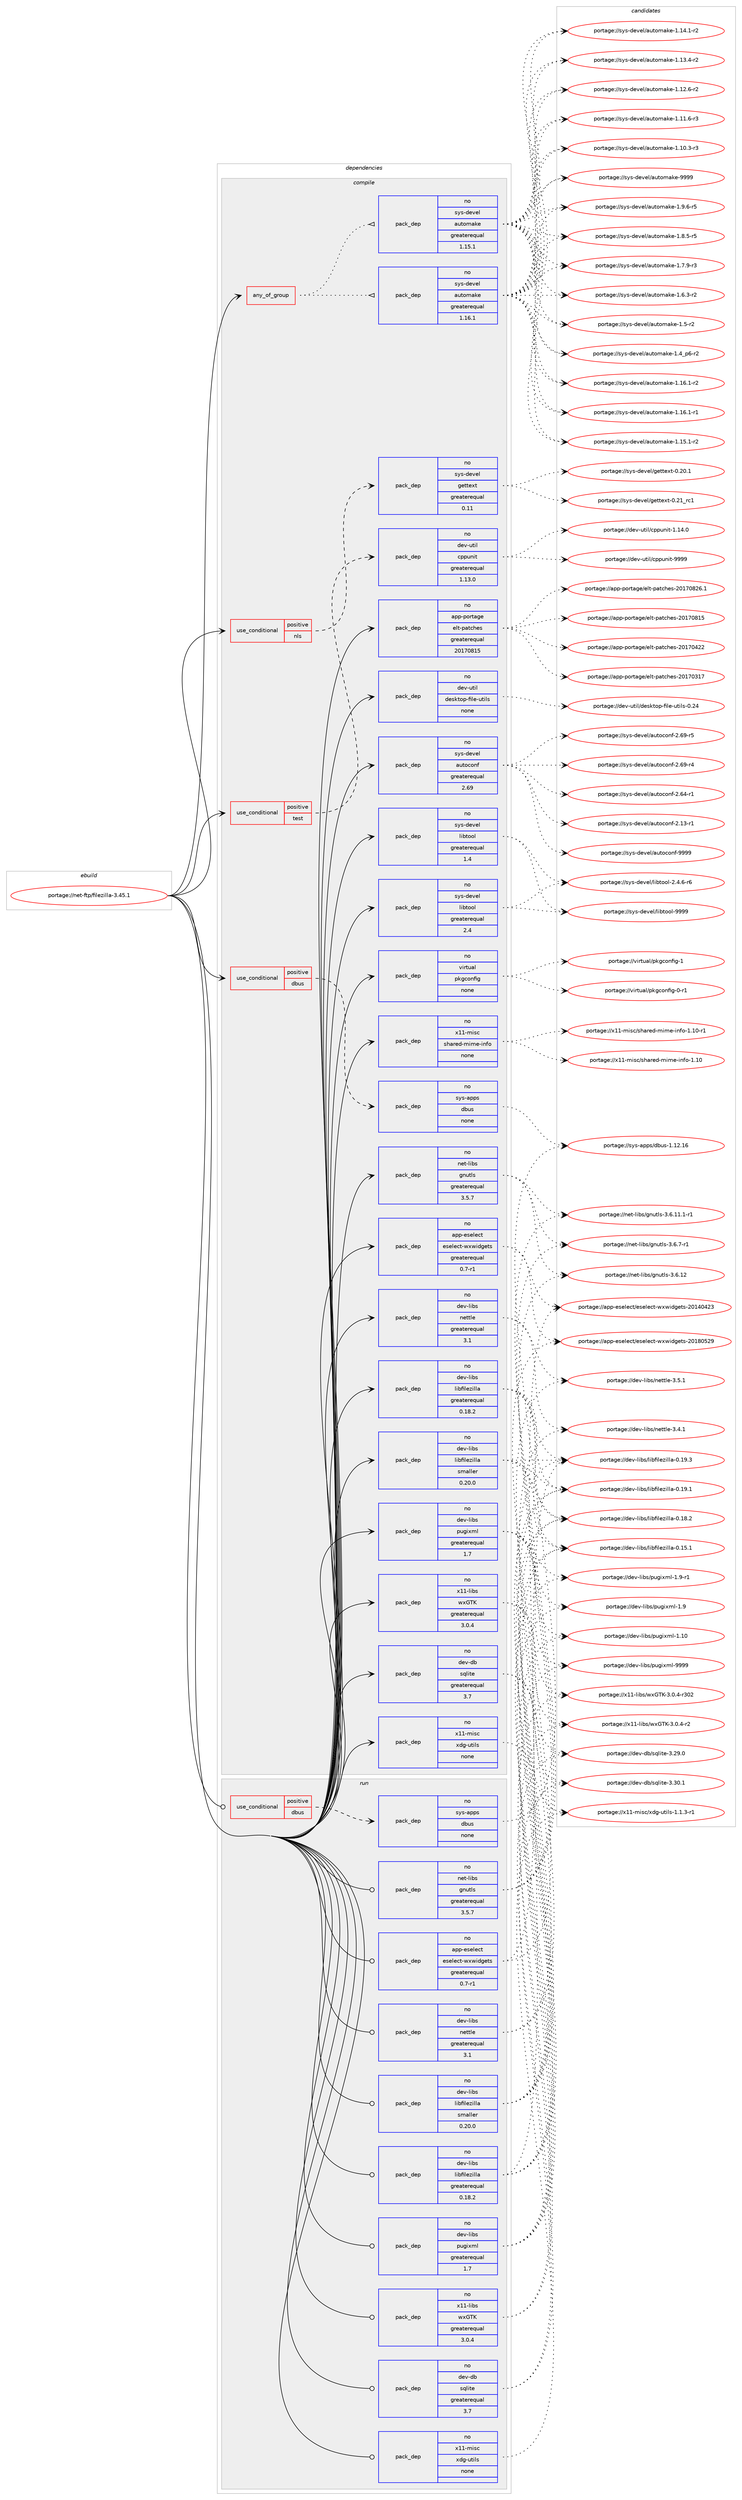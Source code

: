 digraph prolog {

# *************
# Graph options
# *************

newrank=true;
concentrate=true;
compound=true;
graph [rankdir=LR,fontname=Helvetica,fontsize=10,ranksep=1.5];#, ranksep=2.5, nodesep=0.2];
edge  [arrowhead=vee];
node  [fontname=Helvetica,fontsize=10];

# **********
# The ebuild
# **********

subgraph cluster_leftcol {
color=gray;
rank=same;
label=<<i>ebuild</i>>;
id [label="portage://net-ftp/filezilla-3.45.1", color=red, width=4, href="../net-ftp/filezilla-3.45.1.svg"];
}

# ****************
# The dependencies
# ****************

subgraph cluster_midcol {
color=gray;
label=<<i>dependencies</i>>;
subgraph cluster_compile {
fillcolor="#eeeeee";
style=filled;
label=<<i>compile</i>>;
subgraph any2278 {
dependency147575 [label=<<TABLE BORDER="0" CELLBORDER="1" CELLSPACING="0" CELLPADDING="4"><TR><TD CELLPADDING="10">any_of_group</TD></TR></TABLE>>, shape=none, color=red];subgraph pack112864 {
dependency147576 [label=<<TABLE BORDER="0" CELLBORDER="1" CELLSPACING="0" CELLPADDING="4" WIDTH="220"><TR><TD ROWSPAN="6" CELLPADDING="30">pack_dep</TD></TR><TR><TD WIDTH="110">no</TD></TR><TR><TD>sys-devel</TD></TR><TR><TD>automake</TD></TR><TR><TD>greaterequal</TD></TR><TR><TD>1.16.1</TD></TR></TABLE>>, shape=none, color=blue];
}
dependency147575:e -> dependency147576:w [weight=20,style="dotted",arrowhead="oinv"];
subgraph pack112865 {
dependency147577 [label=<<TABLE BORDER="0" CELLBORDER="1" CELLSPACING="0" CELLPADDING="4" WIDTH="220"><TR><TD ROWSPAN="6" CELLPADDING="30">pack_dep</TD></TR><TR><TD WIDTH="110">no</TD></TR><TR><TD>sys-devel</TD></TR><TR><TD>automake</TD></TR><TR><TD>greaterequal</TD></TR><TR><TD>1.15.1</TD></TR></TABLE>>, shape=none, color=blue];
}
dependency147575:e -> dependency147577:w [weight=20,style="dotted",arrowhead="oinv"];
}
id:e -> dependency147575:w [weight=20,style="solid",arrowhead="vee"];
subgraph cond32281 {
dependency147578 [label=<<TABLE BORDER="0" CELLBORDER="1" CELLSPACING="0" CELLPADDING="4"><TR><TD ROWSPAN="3" CELLPADDING="10">use_conditional</TD></TR><TR><TD>positive</TD></TR><TR><TD>dbus</TD></TR></TABLE>>, shape=none, color=red];
subgraph pack112866 {
dependency147579 [label=<<TABLE BORDER="0" CELLBORDER="1" CELLSPACING="0" CELLPADDING="4" WIDTH="220"><TR><TD ROWSPAN="6" CELLPADDING="30">pack_dep</TD></TR><TR><TD WIDTH="110">no</TD></TR><TR><TD>sys-apps</TD></TR><TR><TD>dbus</TD></TR><TR><TD>none</TD></TR><TR><TD></TD></TR></TABLE>>, shape=none, color=blue];
}
dependency147578:e -> dependency147579:w [weight=20,style="dashed",arrowhead="vee"];
}
id:e -> dependency147578:w [weight=20,style="solid",arrowhead="vee"];
subgraph cond32282 {
dependency147580 [label=<<TABLE BORDER="0" CELLBORDER="1" CELLSPACING="0" CELLPADDING="4"><TR><TD ROWSPAN="3" CELLPADDING="10">use_conditional</TD></TR><TR><TD>positive</TD></TR><TR><TD>nls</TD></TR></TABLE>>, shape=none, color=red];
subgraph pack112867 {
dependency147581 [label=<<TABLE BORDER="0" CELLBORDER="1" CELLSPACING="0" CELLPADDING="4" WIDTH="220"><TR><TD ROWSPAN="6" CELLPADDING="30">pack_dep</TD></TR><TR><TD WIDTH="110">no</TD></TR><TR><TD>sys-devel</TD></TR><TR><TD>gettext</TD></TR><TR><TD>greaterequal</TD></TR><TR><TD>0.11</TD></TR></TABLE>>, shape=none, color=blue];
}
dependency147580:e -> dependency147581:w [weight=20,style="dashed",arrowhead="vee"];
}
id:e -> dependency147580:w [weight=20,style="solid",arrowhead="vee"];
subgraph cond32283 {
dependency147582 [label=<<TABLE BORDER="0" CELLBORDER="1" CELLSPACING="0" CELLPADDING="4"><TR><TD ROWSPAN="3" CELLPADDING="10">use_conditional</TD></TR><TR><TD>positive</TD></TR><TR><TD>test</TD></TR></TABLE>>, shape=none, color=red];
subgraph pack112868 {
dependency147583 [label=<<TABLE BORDER="0" CELLBORDER="1" CELLSPACING="0" CELLPADDING="4" WIDTH="220"><TR><TD ROWSPAN="6" CELLPADDING="30">pack_dep</TD></TR><TR><TD WIDTH="110">no</TD></TR><TR><TD>dev-util</TD></TR><TR><TD>cppunit</TD></TR><TR><TD>greaterequal</TD></TR><TR><TD>1.13.0</TD></TR></TABLE>>, shape=none, color=blue];
}
dependency147582:e -> dependency147583:w [weight=20,style="dashed",arrowhead="vee"];
}
id:e -> dependency147582:w [weight=20,style="solid",arrowhead="vee"];
subgraph pack112869 {
dependency147584 [label=<<TABLE BORDER="0" CELLBORDER="1" CELLSPACING="0" CELLPADDING="4" WIDTH="220"><TR><TD ROWSPAN="6" CELLPADDING="30">pack_dep</TD></TR><TR><TD WIDTH="110">no</TD></TR><TR><TD>app-eselect</TD></TR><TR><TD>eselect-wxwidgets</TD></TR><TR><TD>greaterequal</TD></TR><TR><TD>0.7-r1</TD></TR></TABLE>>, shape=none, color=blue];
}
id:e -> dependency147584:w [weight=20,style="solid",arrowhead="vee"];
subgraph pack112870 {
dependency147585 [label=<<TABLE BORDER="0" CELLBORDER="1" CELLSPACING="0" CELLPADDING="4" WIDTH="220"><TR><TD ROWSPAN="6" CELLPADDING="30">pack_dep</TD></TR><TR><TD WIDTH="110">no</TD></TR><TR><TD>app-portage</TD></TR><TR><TD>elt-patches</TD></TR><TR><TD>greaterequal</TD></TR><TR><TD>20170815</TD></TR></TABLE>>, shape=none, color=blue];
}
id:e -> dependency147585:w [weight=20,style="solid",arrowhead="vee"];
subgraph pack112871 {
dependency147586 [label=<<TABLE BORDER="0" CELLBORDER="1" CELLSPACING="0" CELLPADDING="4" WIDTH="220"><TR><TD ROWSPAN="6" CELLPADDING="30">pack_dep</TD></TR><TR><TD WIDTH="110">no</TD></TR><TR><TD>dev-db</TD></TR><TR><TD>sqlite</TD></TR><TR><TD>greaterequal</TD></TR><TR><TD>3.7</TD></TR></TABLE>>, shape=none, color=blue];
}
id:e -> dependency147586:w [weight=20,style="solid",arrowhead="vee"];
subgraph pack112872 {
dependency147587 [label=<<TABLE BORDER="0" CELLBORDER="1" CELLSPACING="0" CELLPADDING="4" WIDTH="220"><TR><TD ROWSPAN="6" CELLPADDING="30">pack_dep</TD></TR><TR><TD WIDTH="110">no</TD></TR><TR><TD>dev-libs</TD></TR><TR><TD>libfilezilla</TD></TR><TR><TD>greaterequal</TD></TR><TR><TD>0.18.2</TD></TR></TABLE>>, shape=none, color=blue];
}
id:e -> dependency147587:w [weight=20,style="solid",arrowhead="vee"];
subgraph pack112873 {
dependency147588 [label=<<TABLE BORDER="0" CELLBORDER="1" CELLSPACING="0" CELLPADDING="4" WIDTH="220"><TR><TD ROWSPAN="6" CELLPADDING="30">pack_dep</TD></TR><TR><TD WIDTH="110">no</TD></TR><TR><TD>dev-libs</TD></TR><TR><TD>libfilezilla</TD></TR><TR><TD>smaller</TD></TR><TR><TD>0.20.0</TD></TR></TABLE>>, shape=none, color=blue];
}
id:e -> dependency147588:w [weight=20,style="solid",arrowhead="vee"];
subgraph pack112874 {
dependency147589 [label=<<TABLE BORDER="0" CELLBORDER="1" CELLSPACING="0" CELLPADDING="4" WIDTH="220"><TR><TD ROWSPAN="6" CELLPADDING="30">pack_dep</TD></TR><TR><TD WIDTH="110">no</TD></TR><TR><TD>dev-libs</TD></TR><TR><TD>nettle</TD></TR><TR><TD>greaterequal</TD></TR><TR><TD>3.1</TD></TR></TABLE>>, shape=none, color=blue];
}
id:e -> dependency147589:w [weight=20,style="solid",arrowhead="vee"];
subgraph pack112875 {
dependency147590 [label=<<TABLE BORDER="0" CELLBORDER="1" CELLSPACING="0" CELLPADDING="4" WIDTH="220"><TR><TD ROWSPAN="6" CELLPADDING="30">pack_dep</TD></TR><TR><TD WIDTH="110">no</TD></TR><TR><TD>dev-libs</TD></TR><TR><TD>pugixml</TD></TR><TR><TD>greaterequal</TD></TR><TR><TD>1.7</TD></TR></TABLE>>, shape=none, color=blue];
}
id:e -> dependency147590:w [weight=20,style="solid",arrowhead="vee"];
subgraph pack112876 {
dependency147591 [label=<<TABLE BORDER="0" CELLBORDER="1" CELLSPACING="0" CELLPADDING="4" WIDTH="220"><TR><TD ROWSPAN="6" CELLPADDING="30">pack_dep</TD></TR><TR><TD WIDTH="110">no</TD></TR><TR><TD>dev-util</TD></TR><TR><TD>desktop-file-utils</TD></TR><TR><TD>none</TD></TR><TR><TD></TD></TR></TABLE>>, shape=none, color=blue];
}
id:e -> dependency147591:w [weight=20,style="solid",arrowhead="vee"];
subgraph pack112877 {
dependency147592 [label=<<TABLE BORDER="0" CELLBORDER="1" CELLSPACING="0" CELLPADDING="4" WIDTH="220"><TR><TD ROWSPAN="6" CELLPADDING="30">pack_dep</TD></TR><TR><TD WIDTH="110">no</TD></TR><TR><TD>net-libs</TD></TR><TR><TD>gnutls</TD></TR><TR><TD>greaterequal</TD></TR><TR><TD>3.5.7</TD></TR></TABLE>>, shape=none, color=blue];
}
id:e -> dependency147592:w [weight=20,style="solid",arrowhead="vee"];
subgraph pack112878 {
dependency147593 [label=<<TABLE BORDER="0" CELLBORDER="1" CELLSPACING="0" CELLPADDING="4" WIDTH="220"><TR><TD ROWSPAN="6" CELLPADDING="30">pack_dep</TD></TR><TR><TD WIDTH="110">no</TD></TR><TR><TD>sys-devel</TD></TR><TR><TD>autoconf</TD></TR><TR><TD>greaterequal</TD></TR><TR><TD>2.69</TD></TR></TABLE>>, shape=none, color=blue];
}
id:e -> dependency147593:w [weight=20,style="solid",arrowhead="vee"];
subgraph pack112879 {
dependency147594 [label=<<TABLE BORDER="0" CELLBORDER="1" CELLSPACING="0" CELLPADDING="4" WIDTH="220"><TR><TD ROWSPAN="6" CELLPADDING="30">pack_dep</TD></TR><TR><TD WIDTH="110">no</TD></TR><TR><TD>sys-devel</TD></TR><TR><TD>libtool</TD></TR><TR><TD>greaterequal</TD></TR><TR><TD>1.4</TD></TR></TABLE>>, shape=none, color=blue];
}
id:e -> dependency147594:w [weight=20,style="solid",arrowhead="vee"];
subgraph pack112880 {
dependency147595 [label=<<TABLE BORDER="0" CELLBORDER="1" CELLSPACING="0" CELLPADDING="4" WIDTH="220"><TR><TD ROWSPAN="6" CELLPADDING="30">pack_dep</TD></TR><TR><TD WIDTH="110">no</TD></TR><TR><TD>sys-devel</TD></TR><TR><TD>libtool</TD></TR><TR><TD>greaterequal</TD></TR><TR><TD>2.4</TD></TR></TABLE>>, shape=none, color=blue];
}
id:e -> dependency147595:w [weight=20,style="solid",arrowhead="vee"];
subgraph pack112881 {
dependency147596 [label=<<TABLE BORDER="0" CELLBORDER="1" CELLSPACING="0" CELLPADDING="4" WIDTH="220"><TR><TD ROWSPAN="6" CELLPADDING="30">pack_dep</TD></TR><TR><TD WIDTH="110">no</TD></TR><TR><TD>virtual</TD></TR><TR><TD>pkgconfig</TD></TR><TR><TD>none</TD></TR><TR><TD></TD></TR></TABLE>>, shape=none, color=blue];
}
id:e -> dependency147596:w [weight=20,style="solid",arrowhead="vee"];
subgraph pack112882 {
dependency147597 [label=<<TABLE BORDER="0" CELLBORDER="1" CELLSPACING="0" CELLPADDING="4" WIDTH="220"><TR><TD ROWSPAN="6" CELLPADDING="30">pack_dep</TD></TR><TR><TD WIDTH="110">no</TD></TR><TR><TD>x11-libs</TD></TR><TR><TD>wxGTK</TD></TR><TR><TD>greaterequal</TD></TR><TR><TD>3.0.4</TD></TR></TABLE>>, shape=none, color=blue];
}
id:e -> dependency147597:w [weight=20,style="solid",arrowhead="vee"];
subgraph pack112883 {
dependency147598 [label=<<TABLE BORDER="0" CELLBORDER="1" CELLSPACING="0" CELLPADDING="4" WIDTH="220"><TR><TD ROWSPAN="6" CELLPADDING="30">pack_dep</TD></TR><TR><TD WIDTH="110">no</TD></TR><TR><TD>x11-misc</TD></TR><TR><TD>shared-mime-info</TD></TR><TR><TD>none</TD></TR><TR><TD></TD></TR></TABLE>>, shape=none, color=blue];
}
id:e -> dependency147598:w [weight=20,style="solid",arrowhead="vee"];
subgraph pack112884 {
dependency147599 [label=<<TABLE BORDER="0" CELLBORDER="1" CELLSPACING="0" CELLPADDING="4" WIDTH="220"><TR><TD ROWSPAN="6" CELLPADDING="30">pack_dep</TD></TR><TR><TD WIDTH="110">no</TD></TR><TR><TD>x11-misc</TD></TR><TR><TD>xdg-utils</TD></TR><TR><TD>none</TD></TR><TR><TD></TD></TR></TABLE>>, shape=none, color=blue];
}
id:e -> dependency147599:w [weight=20,style="solid",arrowhead="vee"];
}
subgraph cluster_compileandrun {
fillcolor="#eeeeee";
style=filled;
label=<<i>compile and run</i>>;
}
subgraph cluster_run {
fillcolor="#eeeeee";
style=filled;
label=<<i>run</i>>;
subgraph cond32284 {
dependency147600 [label=<<TABLE BORDER="0" CELLBORDER="1" CELLSPACING="0" CELLPADDING="4"><TR><TD ROWSPAN="3" CELLPADDING="10">use_conditional</TD></TR><TR><TD>positive</TD></TR><TR><TD>dbus</TD></TR></TABLE>>, shape=none, color=red];
subgraph pack112885 {
dependency147601 [label=<<TABLE BORDER="0" CELLBORDER="1" CELLSPACING="0" CELLPADDING="4" WIDTH="220"><TR><TD ROWSPAN="6" CELLPADDING="30">pack_dep</TD></TR><TR><TD WIDTH="110">no</TD></TR><TR><TD>sys-apps</TD></TR><TR><TD>dbus</TD></TR><TR><TD>none</TD></TR><TR><TD></TD></TR></TABLE>>, shape=none, color=blue];
}
dependency147600:e -> dependency147601:w [weight=20,style="dashed",arrowhead="vee"];
}
id:e -> dependency147600:w [weight=20,style="solid",arrowhead="odot"];
subgraph pack112886 {
dependency147602 [label=<<TABLE BORDER="0" CELLBORDER="1" CELLSPACING="0" CELLPADDING="4" WIDTH="220"><TR><TD ROWSPAN="6" CELLPADDING="30">pack_dep</TD></TR><TR><TD WIDTH="110">no</TD></TR><TR><TD>app-eselect</TD></TR><TR><TD>eselect-wxwidgets</TD></TR><TR><TD>greaterequal</TD></TR><TR><TD>0.7-r1</TD></TR></TABLE>>, shape=none, color=blue];
}
id:e -> dependency147602:w [weight=20,style="solid",arrowhead="odot"];
subgraph pack112887 {
dependency147603 [label=<<TABLE BORDER="0" CELLBORDER="1" CELLSPACING="0" CELLPADDING="4" WIDTH="220"><TR><TD ROWSPAN="6" CELLPADDING="30">pack_dep</TD></TR><TR><TD WIDTH="110">no</TD></TR><TR><TD>dev-db</TD></TR><TR><TD>sqlite</TD></TR><TR><TD>greaterequal</TD></TR><TR><TD>3.7</TD></TR></TABLE>>, shape=none, color=blue];
}
id:e -> dependency147603:w [weight=20,style="solid",arrowhead="odot"];
subgraph pack112888 {
dependency147604 [label=<<TABLE BORDER="0" CELLBORDER="1" CELLSPACING="0" CELLPADDING="4" WIDTH="220"><TR><TD ROWSPAN="6" CELLPADDING="30">pack_dep</TD></TR><TR><TD WIDTH="110">no</TD></TR><TR><TD>dev-libs</TD></TR><TR><TD>libfilezilla</TD></TR><TR><TD>greaterequal</TD></TR><TR><TD>0.18.2</TD></TR></TABLE>>, shape=none, color=blue];
}
id:e -> dependency147604:w [weight=20,style="solid",arrowhead="odot"];
subgraph pack112889 {
dependency147605 [label=<<TABLE BORDER="0" CELLBORDER="1" CELLSPACING="0" CELLPADDING="4" WIDTH="220"><TR><TD ROWSPAN="6" CELLPADDING="30">pack_dep</TD></TR><TR><TD WIDTH="110">no</TD></TR><TR><TD>dev-libs</TD></TR><TR><TD>libfilezilla</TD></TR><TR><TD>smaller</TD></TR><TR><TD>0.20.0</TD></TR></TABLE>>, shape=none, color=blue];
}
id:e -> dependency147605:w [weight=20,style="solid",arrowhead="odot"];
subgraph pack112890 {
dependency147606 [label=<<TABLE BORDER="0" CELLBORDER="1" CELLSPACING="0" CELLPADDING="4" WIDTH="220"><TR><TD ROWSPAN="6" CELLPADDING="30">pack_dep</TD></TR><TR><TD WIDTH="110">no</TD></TR><TR><TD>dev-libs</TD></TR><TR><TD>nettle</TD></TR><TR><TD>greaterequal</TD></TR><TR><TD>3.1</TD></TR></TABLE>>, shape=none, color=blue];
}
id:e -> dependency147606:w [weight=20,style="solid",arrowhead="odot"];
subgraph pack112891 {
dependency147607 [label=<<TABLE BORDER="0" CELLBORDER="1" CELLSPACING="0" CELLPADDING="4" WIDTH="220"><TR><TD ROWSPAN="6" CELLPADDING="30">pack_dep</TD></TR><TR><TD WIDTH="110">no</TD></TR><TR><TD>dev-libs</TD></TR><TR><TD>pugixml</TD></TR><TR><TD>greaterequal</TD></TR><TR><TD>1.7</TD></TR></TABLE>>, shape=none, color=blue];
}
id:e -> dependency147607:w [weight=20,style="solid",arrowhead="odot"];
subgraph pack112892 {
dependency147608 [label=<<TABLE BORDER="0" CELLBORDER="1" CELLSPACING="0" CELLPADDING="4" WIDTH="220"><TR><TD ROWSPAN="6" CELLPADDING="30">pack_dep</TD></TR><TR><TD WIDTH="110">no</TD></TR><TR><TD>net-libs</TD></TR><TR><TD>gnutls</TD></TR><TR><TD>greaterequal</TD></TR><TR><TD>3.5.7</TD></TR></TABLE>>, shape=none, color=blue];
}
id:e -> dependency147608:w [weight=20,style="solid",arrowhead="odot"];
subgraph pack112893 {
dependency147609 [label=<<TABLE BORDER="0" CELLBORDER="1" CELLSPACING="0" CELLPADDING="4" WIDTH="220"><TR><TD ROWSPAN="6" CELLPADDING="30">pack_dep</TD></TR><TR><TD WIDTH="110">no</TD></TR><TR><TD>x11-libs</TD></TR><TR><TD>wxGTK</TD></TR><TR><TD>greaterequal</TD></TR><TR><TD>3.0.4</TD></TR></TABLE>>, shape=none, color=blue];
}
id:e -> dependency147609:w [weight=20,style="solid",arrowhead="odot"];
subgraph pack112894 {
dependency147610 [label=<<TABLE BORDER="0" CELLBORDER="1" CELLSPACING="0" CELLPADDING="4" WIDTH="220"><TR><TD ROWSPAN="6" CELLPADDING="30">pack_dep</TD></TR><TR><TD WIDTH="110">no</TD></TR><TR><TD>x11-misc</TD></TR><TR><TD>xdg-utils</TD></TR><TR><TD>none</TD></TR><TR><TD></TD></TR></TABLE>>, shape=none, color=blue];
}
id:e -> dependency147610:w [weight=20,style="solid",arrowhead="odot"];
}
}

# **************
# The candidates
# **************

subgraph cluster_choices {
rank=same;
color=gray;
label=<<i>candidates</i>>;

subgraph choice112864 {
color=black;
nodesep=1;
choice115121115451001011181011084797117116111109971071014557575757 [label="portage://sys-devel/automake-9999", color=red, width=4,href="../sys-devel/automake-9999.svg"];
choice115121115451001011181011084797117116111109971071014549465746544511453 [label="portage://sys-devel/automake-1.9.6-r5", color=red, width=4,href="../sys-devel/automake-1.9.6-r5.svg"];
choice115121115451001011181011084797117116111109971071014549465646534511453 [label="portage://sys-devel/automake-1.8.5-r5", color=red, width=4,href="../sys-devel/automake-1.8.5-r5.svg"];
choice115121115451001011181011084797117116111109971071014549465546574511451 [label="portage://sys-devel/automake-1.7.9-r3", color=red, width=4,href="../sys-devel/automake-1.7.9-r3.svg"];
choice115121115451001011181011084797117116111109971071014549465446514511450 [label="portage://sys-devel/automake-1.6.3-r2", color=red, width=4,href="../sys-devel/automake-1.6.3-r2.svg"];
choice11512111545100101118101108479711711611110997107101454946534511450 [label="portage://sys-devel/automake-1.5-r2", color=red, width=4,href="../sys-devel/automake-1.5-r2.svg"];
choice115121115451001011181011084797117116111109971071014549465295112544511450 [label="portage://sys-devel/automake-1.4_p6-r2", color=red, width=4,href="../sys-devel/automake-1.4_p6-r2.svg"];
choice11512111545100101118101108479711711611110997107101454946495446494511450 [label="portage://sys-devel/automake-1.16.1-r2", color=red, width=4,href="../sys-devel/automake-1.16.1-r2.svg"];
choice11512111545100101118101108479711711611110997107101454946495446494511449 [label="portage://sys-devel/automake-1.16.1-r1", color=red, width=4,href="../sys-devel/automake-1.16.1-r1.svg"];
choice11512111545100101118101108479711711611110997107101454946495346494511450 [label="portage://sys-devel/automake-1.15.1-r2", color=red, width=4,href="../sys-devel/automake-1.15.1-r2.svg"];
choice11512111545100101118101108479711711611110997107101454946495246494511450 [label="portage://sys-devel/automake-1.14.1-r2", color=red, width=4,href="../sys-devel/automake-1.14.1-r2.svg"];
choice11512111545100101118101108479711711611110997107101454946495146524511450 [label="portage://sys-devel/automake-1.13.4-r2", color=red, width=4,href="../sys-devel/automake-1.13.4-r2.svg"];
choice11512111545100101118101108479711711611110997107101454946495046544511450 [label="portage://sys-devel/automake-1.12.6-r2", color=red, width=4,href="../sys-devel/automake-1.12.6-r2.svg"];
choice11512111545100101118101108479711711611110997107101454946494946544511451 [label="portage://sys-devel/automake-1.11.6-r3", color=red, width=4,href="../sys-devel/automake-1.11.6-r3.svg"];
choice11512111545100101118101108479711711611110997107101454946494846514511451 [label="portage://sys-devel/automake-1.10.3-r3", color=red, width=4,href="../sys-devel/automake-1.10.3-r3.svg"];
dependency147576:e -> choice115121115451001011181011084797117116111109971071014557575757:w [style=dotted,weight="100"];
dependency147576:e -> choice115121115451001011181011084797117116111109971071014549465746544511453:w [style=dotted,weight="100"];
dependency147576:e -> choice115121115451001011181011084797117116111109971071014549465646534511453:w [style=dotted,weight="100"];
dependency147576:e -> choice115121115451001011181011084797117116111109971071014549465546574511451:w [style=dotted,weight="100"];
dependency147576:e -> choice115121115451001011181011084797117116111109971071014549465446514511450:w [style=dotted,weight="100"];
dependency147576:e -> choice11512111545100101118101108479711711611110997107101454946534511450:w [style=dotted,weight="100"];
dependency147576:e -> choice115121115451001011181011084797117116111109971071014549465295112544511450:w [style=dotted,weight="100"];
dependency147576:e -> choice11512111545100101118101108479711711611110997107101454946495446494511450:w [style=dotted,weight="100"];
dependency147576:e -> choice11512111545100101118101108479711711611110997107101454946495446494511449:w [style=dotted,weight="100"];
dependency147576:e -> choice11512111545100101118101108479711711611110997107101454946495346494511450:w [style=dotted,weight="100"];
dependency147576:e -> choice11512111545100101118101108479711711611110997107101454946495246494511450:w [style=dotted,weight="100"];
dependency147576:e -> choice11512111545100101118101108479711711611110997107101454946495146524511450:w [style=dotted,weight="100"];
dependency147576:e -> choice11512111545100101118101108479711711611110997107101454946495046544511450:w [style=dotted,weight="100"];
dependency147576:e -> choice11512111545100101118101108479711711611110997107101454946494946544511451:w [style=dotted,weight="100"];
dependency147576:e -> choice11512111545100101118101108479711711611110997107101454946494846514511451:w [style=dotted,weight="100"];
}
subgraph choice112865 {
color=black;
nodesep=1;
choice115121115451001011181011084797117116111109971071014557575757 [label="portage://sys-devel/automake-9999", color=red, width=4,href="../sys-devel/automake-9999.svg"];
choice115121115451001011181011084797117116111109971071014549465746544511453 [label="portage://sys-devel/automake-1.9.6-r5", color=red, width=4,href="../sys-devel/automake-1.9.6-r5.svg"];
choice115121115451001011181011084797117116111109971071014549465646534511453 [label="portage://sys-devel/automake-1.8.5-r5", color=red, width=4,href="../sys-devel/automake-1.8.5-r5.svg"];
choice115121115451001011181011084797117116111109971071014549465546574511451 [label="portage://sys-devel/automake-1.7.9-r3", color=red, width=4,href="../sys-devel/automake-1.7.9-r3.svg"];
choice115121115451001011181011084797117116111109971071014549465446514511450 [label="portage://sys-devel/automake-1.6.3-r2", color=red, width=4,href="../sys-devel/automake-1.6.3-r2.svg"];
choice11512111545100101118101108479711711611110997107101454946534511450 [label="portage://sys-devel/automake-1.5-r2", color=red, width=4,href="../sys-devel/automake-1.5-r2.svg"];
choice115121115451001011181011084797117116111109971071014549465295112544511450 [label="portage://sys-devel/automake-1.4_p6-r2", color=red, width=4,href="../sys-devel/automake-1.4_p6-r2.svg"];
choice11512111545100101118101108479711711611110997107101454946495446494511450 [label="portage://sys-devel/automake-1.16.1-r2", color=red, width=4,href="../sys-devel/automake-1.16.1-r2.svg"];
choice11512111545100101118101108479711711611110997107101454946495446494511449 [label="portage://sys-devel/automake-1.16.1-r1", color=red, width=4,href="../sys-devel/automake-1.16.1-r1.svg"];
choice11512111545100101118101108479711711611110997107101454946495346494511450 [label="portage://sys-devel/automake-1.15.1-r2", color=red, width=4,href="../sys-devel/automake-1.15.1-r2.svg"];
choice11512111545100101118101108479711711611110997107101454946495246494511450 [label="portage://sys-devel/automake-1.14.1-r2", color=red, width=4,href="../sys-devel/automake-1.14.1-r2.svg"];
choice11512111545100101118101108479711711611110997107101454946495146524511450 [label="portage://sys-devel/automake-1.13.4-r2", color=red, width=4,href="../sys-devel/automake-1.13.4-r2.svg"];
choice11512111545100101118101108479711711611110997107101454946495046544511450 [label="portage://sys-devel/automake-1.12.6-r2", color=red, width=4,href="../sys-devel/automake-1.12.6-r2.svg"];
choice11512111545100101118101108479711711611110997107101454946494946544511451 [label="portage://sys-devel/automake-1.11.6-r3", color=red, width=4,href="../sys-devel/automake-1.11.6-r3.svg"];
choice11512111545100101118101108479711711611110997107101454946494846514511451 [label="portage://sys-devel/automake-1.10.3-r3", color=red, width=4,href="../sys-devel/automake-1.10.3-r3.svg"];
dependency147577:e -> choice115121115451001011181011084797117116111109971071014557575757:w [style=dotted,weight="100"];
dependency147577:e -> choice115121115451001011181011084797117116111109971071014549465746544511453:w [style=dotted,weight="100"];
dependency147577:e -> choice115121115451001011181011084797117116111109971071014549465646534511453:w [style=dotted,weight="100"];
dependency147577:e -> choice115121115451001011181011084797117116111109971071014549465546574511451:w [style=dotted,weight="100"];
dependency147577:e -> choice115121115451001011181011084797117116111109971071014549465446514511450:w [style=dotted,weight="100"];
dependency147577:e -> choice11512111545100101118101108479711711611110997107101454946534511450:w [style=dotted,weight="100"];
dependency147577:e -> choice115121115451001011181011084797117116111109971071014549465295112544511450:w [style=dotted,weight="100"];
dependency147577:e -> choice11512111545100101118101108479711711611110997107101454946495446494511450:w [style=dotted,weight="100"];
dependency147577:e -> choice11512111545100101118101108479711711611110997107101454946495446494511449:w [style=dotted,weight="100"];
dependency147577:e -> choice11512111545100101118101108479711711611110997107101454946495346494511450:w [style=dotted,weight="100"];
dependency147577:e -> choice11512111545100101118101108479711711611110997107101454946495246494511450:w [style=dotted,weight="100"];
dependency147577:e -> choice11512111545100101118101108479711711611110997107101454946495146524511450:w [style=dotted,weight="100"];
dependency147577:e -> choice11512111545100101118101108479711711611110997107101454946495046544511450:w [style=dotted,weight="100"];
dependency147577:e -> choice11512111545100101118101108479711711611110997107101454946494946544511451:w [style=dotted,weight="100"];
dependency147577:e -> choice11512111545100101118101108479711711611110997107101454946494846514511451:w [style=dotted,weight="100"];
}
subgraph choice112866 {
color=black;
nodesep=1;
choice115121115459711211211547100981171154549464950464954 [label="portage://sys-apps/dbus-1.12.16", color=red, width=4,href="../sys-apps/dbus-1.12.16.svg"];
dependency147579:e -> choice115121115459711211211547100981171154549464950464954:w [style=dotted,weight="100"];
}
subgraph choice112867 {
color=black;
nodesep=1;
choice11512111545100101118101108471031011161161011201164548465049951149949 [label="portage://sys-devel/gettext-0.21_rc1", color=red, width=4,href="../sys-devel/gettext-0.21_rc1.svg"];
choice115121115451001011181011084710310111611610112011645484650484649 [label="portage://sys-devel/gettext-0.20.1", color=red, width=4,href="../sys-devel/gettext-0.20.1.svg"];
dependency147581:e -> choice11512111545100101118101108471031011161161011201164548465049951149949:w [style=dotted,weight="100"];
dependency147581:e -> choice115121115451001011181011084710310111611610112011645484650484649:w [style=dotted,weight="100"];
}
subgraph choice112868 {
color=black;
nodesep=1;
choice1001011184511711610510847991121121171101051164557575757 [label="portage://dev-util/cppunit-9999", color=red, width=4,href="../dev-util/cppunit-9999.svg"];
choice10010111845117116105108479911211211711010511645494649524648 [label="portage://dev-util/cppunit-1.14.0", color=red, width=4,href="../dev-util/cppunit-1.14.0.svg"];
dependency147583:e -> choice1001011184511711610510847991121121171101051164557575757:w [style=dotted,weight="100"];
dependency147583:e -> choice10010111845117116105108479911211211711010511645494649524648:w [style=dotted,weight="100"];
}
subgraph choice112869 {
color=black;
nodesep=1;
choice971121124510111510110810199116471011151011081019911645119120119105100103101116115455048495648535057 [label="portage://app-eselect/eselect-wxwidgets-20180529", color=red, width=4,href="../app-eselect/eselect-wxwidgets-20180529.svg"];
choice971121124510111510110810199116471011151011081019911645119120119105100103101116115455048495248525051 [label="portage://app-eselect/eselect-wxwidgets-20140423", color=red, width=4,href="../app-eselect/eselect-wxwidgets-20140423.svg"];
dependency147584:e -> choice971121124510111510110810199116471011151011081019911645119120119105100103101116115455048495648535057:w [style=dotted,weight="100"];
dependency147584:e -> choice971121124510111510110810199116471011151011081019911645119120119105100103101116115455048495248525051:w [style=dotted,weight="100"];
}
subgraph choice112870 {
color=black;
nodesep=1;
choice971121124511211111411697103101471011081164511297116991041011154550484955485650544649 [label="portage://app-portage/elt-patches-20170826.1", color=red, width=4,href="../app-portage/elt-patches-20170826.1.svg"];
choice97112112451121111141169710310147101108116451129711699104101115455048495548564953 [label="portage://app-portage/elt-patches-20170815", color=red, width=4,href="../app-portage/elt-patches-20170815.svg"];
choice97112112451121111141169710310147101108116451129711699104101115455048495548525050 [label="portage://app-portage/elt-patches-20170422", color=red, width=4,href="../app-portage/elt-patches-20170422.svg"];
choice97112112451121111141169710310147101108116451129711699104101115455048495548514955 [label="portage://app-portage/elt-patches-20170317", color=red, width=4,href="../app-portage/elt-patches-20170317.svg"];
dependency147585:e -> choice971121124511211111411697103101471011081164511297116991041011154550484955485650544649:w [style=dotted,weight="100"];
dependency147585:e -> choice97112112451121111141169710310147101108116451129711699104101115455048495548564953:w [style=dotted,weight="100"];
dependency147585:e -> choice97112112451121111141169710310147101108116451129711699104101115455048495548525050:w [style=dotted,weight="100"];
dependency147585:e -> choice97112112451121111141169710310147101108116451129711699104101115455048495548514955:w [style=dotted,weight="100"];
}
subgraph choice112871 {
color=black;
nodesep=1;
choice10010111845100984711511310810511610145514651484649 [label="portage://dev-db/sqlite-3.30.1", color=red, width=4,href="../dev-db/sqlite-3.30.1.svg"];
choice10010111845100984711511310810511610145514650574648 [label="portage://dev-db/sqlite-3.29.0", color=red, width=4,href="../dev-db/sqlite-3.29.0.svg"];
dependency147586:e -> choice10010111845100984711511310810511610145514651484649:w [style=dotted,weight="100"];
dependency147586:e -> choice10010111845100984711511310810511610145514650574648:w [style=dotted,weight="100"];
}
subgraph choice112872 {
color=black;
nodesep=1;
choice100101118451081059811547108105981021051081011221051081089745484649574651 [label="portage://dev-libs/libfilezilla-0.19.3", color=red, width=4,href="../dev-libs/libfilezilla-0.19.3.svg"];
choice100101118451081059811547108105981021051081011221051081089745484649574649 [label="portage://dev-libs/libfilezilla-0.19.1", color=red, width=4,href="../dev-libs/libfilezilla-0.19.1.svg"];
choice100101118451081059811547108105981021051081011221051081089745484649564650 [label="portage://dev-libs/libfilezilla-0.18.2", color=red, width=4,href="../dev-libs/libfilezilla-0.18.2.svg"];
choice100101118451081059811547108105981021051081011221051081089745484649534649 [label="portage://dev-libs/libfilezilla-0.15.1", color=red, width=4,href="../dev-libs/libfilezilla-0.15.1.svg"];
dependency147587:e -> choice100101118451081059811547108105981021051081011221051081089745484649574651:w [style=dotted,weight="100"];
dependency147587:e -> choice100101118451081059811547108105981021051081011221051081089745484649574649:w [style=dotted,weight="100"];
dependency147587:e -> choice100101118451081059811547108105981021051081011221051081089745484649564650:w [style=dotted,weight="100"];
dependency147587:e -> choice100101118451081059811547108105981021051081011221051081089745484649534649:w [style=dotted,weight="100"];
}
subgraph choice112873 {
color=black;
nodesep=1;
choice100101118451081059811547108105981021051081011221051081089745484649574651 [label="portage://dev-libs/libfilezilla-0.19.3", color=red, width=4,href="../dev-libs/libfilezilla-0.19.3.svg"];
choice100101118451081059811547108105981021051081011221051081089745484649574649 [label="portage://dev-libs/libfilezilla-0.19.1", color=red, width=4,href="../dev-libs/libfilezilla-0.19.1.svg"];
choice100101118451081059811547108105981021051081011221051081089745484649564650 [label="portage://dev-libs/libfilezilla-0.18.2", color=red, width=4,href="../dev-libs/libfilezilla-0.18.2.svg"];
choice100101118451081059811547108105981021051081011221051081089745484649534649 [label="portage://dev-libs/libfilezilla-0.15.1", color=red, width=4,href="../dev-libs/libfilezilla-0.15.1.svg"];
dependency147588:e -> choice100101118451081059811547108105981021051081011221051081089745484649574651:w [style=dotted,weight="100"];
dependency147588:e -> choice100101118451081059811547108105981021051081011221051081089745484649574649:w [style=dotted,weight="100"];
dependency147588:e -> choice100101118451081059811547108105981021051081011221051081089745484649564650:w [style=dotted,weight="100"];
dependency147588:e -> choice100101118451081059811547108105981021051081011221051081089745484649534649:w [style=dotted,weight="100"];
}
subgraph choice112874 {
color=black;
nodesep=1;
choice100101118451081059811547110101116116108101455146534649 [label="portage://dev-libs/nettle-3.5.1", color=red, width=4,href="../dev-libs/nettle-3.5.1.svg"];
choice100101118451081059811547110101116116108101455146524649 [label="portage://dev-libs/nettle-3.4.1", color=red, width=4,href="../dev-libs/nettle-3.4.1.svg"];
dependency147589:e -> choice100101118451081059811547110101116116108101455146534649:w [style=dotted,weight="100"];
dependency147589:e -> choice100101118451081059811547110101116116108101455146524649:w [style=dotted,weight="100"];
}
subgraph choice112875 {
color=black;
nodesep=1;
choice1001011184510810598115471121171031051201091084557575757 [label="portage://dev-libs/pugixml-9999", color=red, width=4,href="../dev-libs/pugixml-9999.svg"];
choice100101118451081059811547112117103105120109108454946574511449 [label="portage://dev-libs/pugixml-1.9-r1", color=red, width=4,href="../dev-libs/pugixml-1.9-r1.svg"];
choice10010111845108105981154711211710310512010910845494657 [label="portage://dev-libs/pugixml-1.9", color=red, width=4,href="../dev-libs/pugixml-1.9.svg"];
choice1001011184510810598115471121171031051201091084549464948 [label="portage://dev-libs/pugixml-1.10", color=red, width=4,href="../dev-libs/pugixml-1.10.svg"];
dependency147590:e -> choice1001011184510810598115471121171031051201091084557575757:w [style=dotted,weight="100"];
dependency147590:e -> choice100101118451081059811547112117103105120109108454946574511449:w [style=dotted,weight="100"];
dependency147590:e -> choice10010111845108105981154711211710310512010910845494657:w [style=dotted,weight="100"];
dependency147590:e -> choice1001011184510810598115471121171031051201091084549464948:w [style=dotted,weight="100"];
}
subgraph choice112876 {
color=black;
nodesep=1;
choice100101118451171161051084710010111510711611111245102105108101451171161051081154548465052 [label="portage://dev-util/desktop-file-utils-0.24", color=red, width=4,href="../dev-util/desktop-file-utils-0.24.svg"];
dependency147591:e -> choice100101118451171161051084710010111510711611111245102105108101451171161051081154548465052:w [style=dotted,weight="100"];
}
subgraph choice112877 {
color=black;
nodesep=1;
choice1101011164510810598115471031101171161081154551465446554511449 [label="portage://net-libs/gnutls-3.6.7-r1", color=red, width=4,href="../net-libs/gnutls-3.6.7-r1.svg"];
choice11010111645108105981154710311011711610811545514654464950 [label="portage://net-libs/gnutls-3.6.12", color=red, width=4,href="../net-libs/gnutls-3.6.12.svg"];
choice1101011164510810598115471031101171161081154551465446494946494511449 [label="portage://net-libs/gnutls-3.6.11.1-r1", color=red, width=4,href="../net-libs/gnutls-3.6.11.1-r1.svg"];
dependency147592:e -> choice1101011164510810598115471031101171161081154551465446554511449:w [style=dotted,weight="100"];
dependency147592:e -> choice11010111645108105981154710311011711610811545514654464950:w [style=dotted,weight="100"];
dependency147592:e -> choice1101011164510810598115471031101171161081154551465446494946494511449:w [style=dotted,weight="100"];
}
subgraph choice112878 {
color=black;
nodesep=1;
choice115121115451001011181011084797117116111991111101024557575757 [label="portage://sys-devel/autoconf-9999", color=red, width=4,href="../sys-devel/autoconf-9999.svg"];
choice1151211154510010111810110847971171161119911111010245504654574511453 [label="portage://sys-devel/autoconf-2.69-r5", color=red, width=4,href="../sys-devel/autoconf-2.69-r5.svg"];
choice1151211154510010111810110847971171161119911111010245504654574511452 [label="portage://sys-devel/autoconf-2.69-r4", color=red, width=4,href="../sys-devel/autoconf-2.69-r4.svg"];
choice1151211154510010111810110847971171161119911111010245504654524511449 [label="portage://sys-devel/autoconf-2.64-r1", color=red, width=4,href="../sys-devel/autoconf-2.64-r1.svg"];
choice1151211154510010111810110847971171161119911111010245504649514511449 [label="portage://sys-devel/autoconf-2.13-r1", color=red, width=4,href="../sys-devel/autoconf-2.13-r1.svg"];
dependency147593:e -> choice115121115451001011181011084797117116111991111101024557575757:w [style=dotted,weight="100"];
dependency147593:e -> choice1151211154510010111810110847971171161119911111010245504654574511453:w [style=dotted,weight="100"];
dependency147593:e -> choice1151211154510010111810110847971171161119911111010245504654574511452:w [style=dotted,weight="100"];
dependency147593:e -> choice1151211154510010111810110847971171161119911111010245504654524511449:w [style=dotted,weight="100"];
dependency147593:e -> choice1151211154510010111810110847971171161119911111010245504649514511449:w [style=dotted,weight="100"];
}
subgraph choice112879 {
color=black;
nodesep=1;
choice1151211154510010111810110847108105981161111111084557575757 [label="portage://sys-devel/libtool-9999", color=red, width=4,href="../sys-devel/libtool-9999.svg"];
choice1151211154510010111810110847108105981161111111084550465246544511454 [label="portage://sys-devel/libtool-2.4.6-r6", color=red, width=4,href="../sys-devel/libtool-2.4.6-r6.svg"];
dependency147594:e -> choice1151211154510010111810110847108105981161111111084557575757:w [style=dotted,weight="100"];
dependency147594:e -> choice1151211154510010111810110847108105981161111111084550465246544511454:w [style=dotted,weight="100"];
}
subgraph choice112880 {
color=black;
nodesep=1;
choice1151211154510010111810110847108105981161111111084557575757 [label="portage://sys-devel/libtool-9999", color=red, width=4,href="../sys-devel/libtool-9999.svg"];
choice1151211154510010111810110847108105981161111111084550465246544511454 [label="portage://sys-devel/libtool-2.4.6-r6", color=red, width=4,href="../sys-devel/libtool-2.4.6-r6.svg"];
dependency147595:e -> choice1151211154510010111810110847108105981161111111084557575757:w [style=dotted,weight="100"];
dependency147595:e -> choice1151211154510010111810110847108105981161111111084550465246544511454:w [style=dotted,weight="100"];
}
subgraph choice112881 {
color=black;
nodesep=1;
choice1181051141161179710847112107103991111101021051034549 [label="portage://virtual/pkgconfig-1", color=red, width=4,href="../virtual/pkgconfig-1.svg"];
choice11810511411611797108471121071039911111010210510345484511449 [label="portage://virtual/pkgconfig-0-r1", color=red, width=4,href="../virtual/pkgconfig-0-r1.svg"];
dependency147596:e -> choice1181051141161179710847112107103991111101021051034549:w [style=dotted,weight="100"];
dependency147596:e -> choice11810511411611797108471121071039911111010210510345484511449:w [style=dotted,weight="100"];
}
subgraph choice112882 {
color=black;
nodesep=1;
choice120494945108105981154711912071847545514648465245114514850 [label="portage://x11-libs/wxGTK-3.0.4-r302", color=red, width=4,href="../x11-libs/wxGTK-3.0.4-r302.svg"];
choice12049494510810598115471191207184754551464846524511450 [label="portage://x11-libs/wxGTK-3.0.4-r2", color=red, width=4,href="../x11-libs/wxGTK-3.0.4-r2.svg"];
dependency147597:e -> choice120494945108105981154711912071847545514648465245114514850:w [style=dotted,weight="100"];
dependency147597:e -> choice12049494510810598115471191207184754551464846524511450:w [style=dotted,weight="100"];
}
subgraph choice112883 {
color=black;
nodesep=1;
choice120494945109105115994711510497114101100451091051091014510511010211145494649484511449 [label="portage://x11-misc/shared-mime-info-1.10-r1", color=red, width=4,href="../x11-misc/shared-mime-info-1.10-r1.svg"];
choice12049494510910511599471151049711410110045109105109101451051101021114549464948 [label="portage://x11-misc/shared-mime-info-1.10", color=red, width=4,href="../x11-misc/shared-mime-info-1.10.svg"];
dependency147598:e -> choice120494945109105115994711510497114101100451091051091014510511010211145494649484511449:w [style=dotted,weight="100"];
dependency147598:e -> choice12049494510910511599471151049711410110045109105109101451051101021114549464948:w [style=dotted,weight="100"];
}
subgraph choice112884 {
color=black;
nodesep=1;
choice1204949451091051159947120100103451171161051081154549464946514511449 [label="portage://x11-misc/xdg-utils-1.1.3-r1", color=red, width=4,href="../x11-misc/xdg-utils-1.1.3-r1.svg"];
dependency147599:e -> choice1204949451091051159947120100103451171161051081154549464946514511449:w [style=dotted,weight="100"];
}
subgraph choice112885 {
color=black;
nodesep=1;
choice115121115459711211211547100981171154549464950464954 [label="portage://sys-apps/dbus-1.12.16", color=red, width=4,href="../sys-apps/dbus-1.12.16.svg"];
dependency147601:e -> choice115121115459711211211547100981171154549464950464954:w [style=dotted,weight="100"];
}
subgraph choice112886 {
color=black;
nodesep=1;
choice971121124510111510110810199116471011151011081019911645119120119105100103101116115455048495648535057 [label="portage://app-eselect/eselect-wxwidgets-20180529", color=red, width=4,href="../app-eselect/eselect-wxwidgets-20180529.svg"];
choice971121124510111510110810199116471011151011081019911645119120119105100103101116115455048495248525051 [label="portage://app-eselect/eselect-wxwidgets-20140423", color=red, width=4,href="../app-eselect/eselect-wxwidgets-20140423.svg"];
dependency147602:e -> choice971121124510111510110810199116471011151011081019911645119120119105100103101116115455048495648535057:w [style=dotted,weight="100"];
dependency147602:e -> choice971121124510111510110810199116471011151011081019911645119120119105100103101116115455048495248525051:w [style=dotted,weight="100"];
}
subgraph choice112887 {
color=black;
nodesep=1;
choice10010111845100984711511310810511610145514651484649 [label="portage://dev-db/sqlite-3.30.1", color=red, width=4,href="../dev-db/sqlite-3.30.1.svg"];
choice10010111845100984711511310810511610145514650574648 [label="portage://dev-db/sqlite-3.29.0", color=red, width=4,href="../dev-db/sqlite-3.29.0.svg"];
dependency147603:e -> choice10010111845100984711511310810511610145514651484649:w [style=dotted,weight="100"];
dependency147603:e -> choice10010111845100984711511310810511610145514650574648:w [style=dotted,weight="100"];
}
subgraph choice112888 {
color=black;
nodesep=1;
choice100101118451081059811547108105981021051081011221051081089745484649574651 [label="portage://dev-libs/libfilezilla-0.19.3", color=red, width=4,href="../dev-libs/libfilezilla-0.19.3.svg"];
choice100101118451081059811547108105981021051081011221051081089745484649574649 [label="portage://dev-libs/libfilezilla-0.19.1", color=red, width=4,href="../dev-libs/libfilezilla-0.19.1.svg"];
choice100101118451081059811547108105981021051081011221051081089745484649564650 [label="portage://dev-libs/libfilezilla-0.18.2", color=red, width=4,href="../dev-libs/libfilezilla-0.18.2.svg"];
choice100101118451081059811547108105981021051081011221051081089745484649534649 [label="portage://dev-libs/libfilezilla-0.15.1", color=red, width=4,href="../dev-libs/libfilezilla-0.15.1.svg"];
dependency147604:e -> choice100101118451081059811547108105981021051081011221051081089745484649574651:w [style=dotted,weight="100"];
dependency147604:e -> choice100101118451081059811547108105981021051081011221051081089745484649574649:w [style=dotted,weight="100"];
dependency147604:e -> choice100101118451081059811547108105981021051081011221051081089745484649564650:w [style=dotted,weight="100"];
dependency147604:e -> choice100101118451081059811547108105981021051081011221051081089745484649534649:w [style=dotted,weight="100"];
}
subgraph choice112889 {
color=black;
nodesep=1;
choice100101118451081059811547108105981021051081011221051081089745484649574651 [label="portage://dev-libs/libfilezilla-0.19.3", color=red, width=4,href="../dev-libs/libfilezilla-0.19.3.svg"];
choice100101118451081059811547108105981021051081011221051081089745484649574649 [label="portage://dev-libs/libfilezilla-0.19.1", color=red, width=4,href="../dev-libs/libfilezilla-0.19.1.svg"];
choice100101118451081059811547108105981021051081011221051081089745484649564650 [label="portage://dev-libs/libfilezilla-0.18.2", color=red, width=4,href="../dev-libs/libfilezilla-0.18.2.svg"];
choice100101118451081059811547108105981021051081011221051081089745484649534649 [label="portage://dev-libs/libfilezilla-0.15.1", color=red, width=4,href="../dev-libs/libfilezilla-0.15.1.svg"];
dependency147605:e -> choice100101118451081059811547108105981021051081011221051081089745484649574651:w [style=dotted,weight="100"];
dependency147605:e -> choice100101118451081059811547108105981021051081011221051081089745484649574649:w [style=dotted,weight="100"];
dependency147605:e -> choice100101118451081059811547108105981021051081011221051081089745484649564650:w [style=dotted,weight="100"];
dependency147605:e -> choice100101118451081059811547108105981021051081011221051081089745484649534649:w [style=dotted,weight="100"];
}
subgraph choice112890 {
color=black;
nodesep=1;
choice100101118451081059811547110101116116108101455146534649 [label="portage://dev-libs/nettle-3.5.1", color=red, width=4,href="../dev-libs/nettle-3.5.1.svg"];
choice100101118451081059811547110101116116108101455146524649 [label="portage://dev-libs/nettle-3.4.1", color=red, width=4,href="../dev-libs/nettle-3.4.1.svg"];
dependency147606:e -> choice100101118451081059811547110101116116108101455146534649:w [style=dotted,weight="100"];
dependency147606:e -> choice100101118451081059811547110101116116108101455146524649:w [style=dotted,weight="100"];
}
subgraph choice112891 {
color=black;
nodesep=1;
choice1001011184510810598115471121171031051201091084557575757 [label="portage://dev-libs/pugixml-9999", color=red, width=4,href="../dev-libs/pugixml-9999.svg"];
choice100101118451081059811547112117103105120109108454946574511449 [label="portage://dev-libs/pugixml-1.9-r1", color=red, width=4,href="../dev-libs/pugixml-1.9-r1.svg"];
choice10010111845108105981154711211710310512010910845494657 [label="portage://dev-libs/pugixml-1.9", color=red, width=4,href="../dev-libs/pugixml-1.9.svg"];
choice1001011184510810598115471121171031051201091084549464948 [label="portage://dev-libs/pugixml-1.10", color=red, width=4,href="../dev-libs/pugixml-1.10.svg"];
dependency147607:e -> choice1001011184510810598115471121171031051201091084557575757:w [style=dotted,weight="100"];
dependency147607:e -> choice100101118451081059811547112117103105120109108454946574511449:w [style=dotted,weight="100"];
dependency147607:e -> choice10010111845108105981154711211710310512010910845494657:w [style=dotted,weight="100"];
dependency147607:e -> choice1001011184510810598115471121171031051201091084549464948:w [style=dotted,weight="100"];
}
subgraph choice112892 {
color=black;
nodesep=1;
choice1101011164510810598115471031101171161081154551465446554511449 [label="portage://net-libs/gnutls-3.6.7-r1", color=red, width=4,href="../net-libs/gnutls-3.6.7-r1.svg"];
choice11010111645108105981154710311011711610811545514654464950 [label="portage://net-libs/gnutls-3.6.12", color=red, width=4,href="../net-libs/gnutls-3.6.12.svg"];
choice1101011164510810598115471031101171161081154551465446494946494511449 [label="portage://net-libs/gnutls-3.6.11.1-r1", color=red, width=4,href="../net-libs/gnutls-3.6.11.1-r1.svg"];
dependency147608:e -> choice1101011164510810598115471031101171161081154551465446554511449:w [style=dotted,weight="100"];
dependency147608:e -> choice11010111645108105981154710311011711610811545514654464950:w [style=dotted,weight="100"];
dependency147608:e -> choice1101011164510810598115471031101171161081154551465446494946494511449:w [style=dotted,weight="100"];
}
subgraph choice112893 {
color=black;
nodesep=1;
choice120494945108105981154711912071847545514648465245114514850 [label="portage://x11-libs/wxGTK-3.0.4-r302", color=red, width=4,href="../x11-libs/wxGTK-3.0.4-r302.svg"];
choice12049494510810598115471191207184754551464846524511450 [label="portage://x11-libs/wxGTK-3.0.4-r2", color=red, width=4,href="../x11-libs/wxGTK-3.0.4-r2.svg"];
dependency147609:e -> choice120494945108105981154711912071847545514648465245114514850:w [style=dotted,weight="100"];
dependency147609:e -> choice12049494510810598115471191207184754551464846524511450:w [style=dotted,weight="100"];
}
subgraph choice112894 {
color=black;
nodesep=1;
choice1204949451091051159947120100103451171161051081154549464946514511449 [label="portage://x11-misc/xdg-utils-1.1.3-r1", color=red, width=4,href="../x11-misc/xdg-utils-1.1.3-r1.svg"];
dependency147610:e -> choice1204949451091051159947120100103451171161051081154549464946514511449:w [style=dotted,weight="100"];
}
}

}
